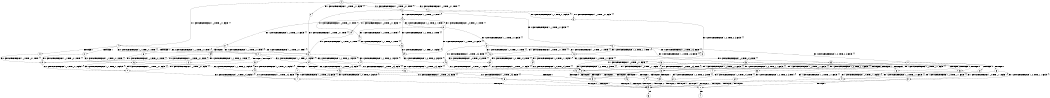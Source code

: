 digraph BCG {
size = "7, 10.5";
center = TRUE;
node [shape = circle];
0 [peripheries = 2];
0 -> 1 [label = "EX !0 !ATOMIC_EXCH_BRANCH (1, +1, TRUE, +0, 1, TRUE) !{}"];
0 -> 2 [label = "EX !1 !ATOMIC_EXCH_BRANCH (1, +0, TRUE, +1, 1, FALSE) !{}"];
0 -> 3 [label = "EX !0 !ATOMIC_EXCH_BRANCH (1, +1, TRUE, +0, 1, TRUE) !{}"];
0 -> 4 [label = "EX !1 !ATOMIC_EXCH_BRANCH (1, +0, TRUE, +1, 1, FALSE) !{}"];
1 -> 5 [label = "EX !0 !ATOMIC_EXCH_BRANCH (1, +1, TRUE, +0, 1, FALSE) !{}"];
2 -> 6 [label = "EX !0 !ATOMIC_EXCH_BRANCH (1, +1, TRUE, +0, 1, TRUE) !{}"];
3 -> 5 [label = "EX !0 !ATOMIC_EXCH_BRANCH (1, +1, TRUE, +0, 1, FALSE) !{}"];
3 -> 7 [label = "EX !1 !ATOMIC_EXCH_BRANCH (1, +0, TRUE, +1, 1, TRUE) !{}"];
3 -> 8 [label = "EX !0 !ATOMIC_EXCH_BRANCH (1, +1, TRUE, +0, 1, FALSE) !{}"];
3 -> 9 [label = "EX !1 !ATOMIC_EXCH_BRANCH (1, +0, TRUE, +1, 1, TRUE) !{}"];
4 -> 6 [label = "EX !0 !ATOMIC_EXCH_BRANCH (1, +1, TRUE, +0, 1, TRUE) !{}"];
4 -> 10 [label = "TERMINATE !1"];
4 -> 11 [label = "EX !0 !ATOMIC_EXCH_BRANCH (1, +1, TRUE, +0, 1, TRUE) !{}"];
4 -> 12 [label = "TERMINATE !1"];
5 -> 13 [label = "EX !0 !ATOMIC_EXCH_BRANCH (1, +0, TRUE, +0, 3, FALSE) !{}"];
6 -> 14 [label = "EX !0 !ATOMIC_EXCH_BRANCH (1, +1, TRUE, +0, 1, FALSE) !{}"];
7 -> 15 [label = "EX !0 !ATOMIC_EXCH_BRANCH (1, +1, TRUE, +0, 1, TRUE) !{}"];
8 -> 13 [label = "EX !0 !ATOMIC_EXCH_BRANCH (1, +0, TRUE, +0, 3, FALSE) !{}"];
8 -> 16 [label = "EX !1 !ATOMIC_EXCH_BRANCH (1, +0, TRUE, +1, 1, TRUE) !{}"];
8 -> 17 [label = "EX !0 !ATOMIC_EXCH_BRANCH (1, +0, TRUE, +0, 3, FALSE) !{}"];
8 -> 18 [label = "EX !1 !ATOMIC_EXCH_BRANCH (1, +0, TRUE, +1, 1, TRUE) !{}"];
9 -> 15 [label = "EX !0 !ATOMIC_EXCH_BRANCH (1, +1, TRUE, +0, 1, TRUE) !{}"];
9 -> 19 [label = "EX !1 !ATOMIC_EXCH_BRANCH (1, +0, TRUE, +1, 1, FALSE) !{}"];
9 -> 20 [label = "EX !0 !ATOMIC_EXCH_BRANCH (1, +1, TRUE, +0, 1, TRUE) !{}"];
9 -> 21 [label = "EX !1 !ATOMIC_EXCH_BRANCH (1, +0, TRUE, +1, 1, FALSE) !{}"];
10 -> 22 [label = "EX !0 !ATOMIC_EXCH_BRANCH (1, +1, TRUE, +0, 1, TRUE) !{}"];
11 -> 14 [label = "EX !0 !ATOMIC_EXCH_BRANCH (1, +1, TRUE, +0, 1, FALSE) !{}"];
11 -> 23 [label = "TERMINATE !1"];
11 -> 24 [label = "EX !0 !ATOMIC_EXCH_BRANCH (1, +1, TRUE, +0, 1, FALSE) !{}"];
11 -> 25 [label = "TERMINATE !1"];
12 -> 22 [label = "EX !0 !ATOMIC_EXCH_BRANCH (1, +1, TRUE, +0, 1, TRUE) !{}"];
12 -> 26 [label = "EX !0 !ATOMIC_EXCH_BRANCH (1, +1, TRUE, +0, 1, TRUE) !{}"];
13 -> 27 [label = "EX !1 !ATOMIC_EXCH_BRANCH (1, +0, TRUE, +1, 1, FALSE) !{}"];
14 -> 28 [label = "EX !0 !ATOMIC_EXCH_BRANCH (1, +0, TRUE, +0, 3, FALSE) !{}"];
15 -> 29 [label = "EX !0 !ATOMIC_EXCH_BRANCH (1, +1, TRUE, +0, 1, FALSE) !{}"];
16 -> 30 [label = "EX !0 !ATOMIC_EXCH_BRANCH (1, +0, TRUE, +0, 3, TRUE) !{}"];
17 -> 27 [label = "EX !1 !ATOMIC_EXCH_BRANCH (1, +0, TRUE, +1, 1, FALSE) !{}"];
17 -> 31 [label = "TERMINATE !0"];
17 -> 32 [label = "EX !1 !ATOMIC_EXCH_BRANCH (1, +0, TRUE, +1, 1, FALSE) !{}"];
17 -> 33 [label = "TERMINATE !0"];
18 -> 30 [label = "EX !0 !ATOMIC_EXCH_BRANCH (1, +0, TRUE, +0, 3, TRUE) !{}"];
18 -> 34 [label = "EX !1 !ATOMIC_EXCH_BRANCH (1, +0, TRUE, +1, 1, FALSE) !{}"];
18 -> 35 [label = "EX !0 !ATOMIC_EXCH_BRANCH (1, +0, TRUE, +0, 3, TRUE) !{}"];
18 -> 36 [label = "EX !1 !ATOMIC_EXCH_BRANCH (1, +0, TRUE, +1, 1, FALSE) !{}"];
19 -> 6 [label = "EX !0 !ATOMIC_EXCH_BRANCH (1, +1, TRUE, +0, 1, TRUE) !{}"];
20 -> 29 [label = "EX !0 !ATOMIC_EXCH_BRANCH (1, +1, TRUE, +0, 1, FALSE) !{}"];
20 -> 7 [label = "EX !1 !ATOMIC_EXCH_BRANCH (1, +0, TRUE, +1, 1, TRUE) !{}"];
20 -> 37 [label = "EX !0 !ATOMIC_EXCH_BRANCH (1, +1, TRUE, +0, 1, FALSE) !{}"];
20 -> 9 [label = "EX !1 !ATOMIC_EXCH_BRANCH (1, +0, TRUE, +1, 1, TRUE) !{}"];
21 -> 6 [label = "EX !0 !ATOMIC_EXCH_BRANCH (1, +1, TRUE, +0, 1, TRUE) !{}"];
21 -> 38 [label = "TERMINATE !1"];
21 -> 11 [label = "EX !0 !ATOMIC_EXCH_BRANCH (1, +1, TRUE, +0, 1, TRUE) !{}"];
21 -> 39 [label = "TERMINATE !1"];
22 -> 40 [label = "EX !0 !ATOMIC_EXCH_BRANCH (1, +1, TRUE, +0, 1, FALSE) !{}"];
23 -> 40 [label = "EX !0 !ATOMIC_EXCH_BRANCH (1, +1, TRUE, +0, 1, FALSE) !{}"];
24 -> 28 [label = "EX !0 !ATOMIC_EXCH_BRANCH (1, +0, TRUE, +0, 3, FALSE) !{}"];
24 -> 41 [label = "TERMINATE !1"];
24 -> 42 [label = "EX !0 !ATOMIC_EXCH_BRANCH (1, +0, TRUE, +0, 3, FALSE) !{}"];
24 -> 43 [label = "TERMINATE !1"];
25 -> 40 [label = "EX !0 !ATOMIC_EXCH_BRANCH (1, +1, TRUE, +0, 1, FALSE) !{}"];
25 -> 44 [label = "EX !0 !ATOMIC_EXCH_BRANCH (1, +1, TRUE, +0, 1, FALSE) !{}"];
26 -> 40 [label = "EX !0 !ATOMIC_EXCH_BRANCH (1, +1, TRUE, +0, 1, FALSE) !{}"];
26 -> 44 [label = "EX !0 !ATOMIC_EXCH_BRANCH (1, +1, TRUE, +0, 1, FALSE) !{}"];
27 -> 45 [label = "TERMINATE !0"];
28 -> 45 [label = "TERMINATE !0"];
29 -> 46 [label = "EX !0 !ATOMIC_EXCH_BRANCH (1, +0, TRUE, +0, 3, FALSE) !{}"];
30 -> 27 [label = "EX !1 !ATOMIC_EXCH_BRANCH (1, +0, TRUE, +1, 1, FALSE) !{}"];
31 -> 47 [label = "EX !1 !ATOMIC_EXCH_BRANCH (1, +0, TRUE, +1, 1, FALSE) !{}"];
32 -> 45 [label = "TERMINATE !0"];
32 -> 48 [label = "TERMINATE !1"];
32 -> 49 [label = "TERMINATE !0"];
32 -> 50 [label = "TERMINATE !1"];
33 -> 47 [label = "EX !1 !ATOMIC_EXCH_BRANCH (1, +0, TRUE, +1, 1, FALSE) !{}"];
33 -> 51 [label = "EX !1 !ATOMIC_EXCH_BRANCH (1, +0, TRUE, +1, 1, FALSE) !{}"];
34 -> 27 [label = "EX !0 !ATOMIC_EXCH_BRANCH (1, +0, TRUE, +0, 3, TRUE) !{}"];
35 -> 27 [label = "EX !1 !ATOMIC_EXCH_BRANCH (1, +0, TRUE, +1, 1, FALSE) !{}"];
35 -> 52 [label = "TERMINATE !0"];
35 -> 32 [label = "EX !1 !ATOMIC_EXCH_BRANCH (1, +0, TRUE, +1, 1, FALSE) !{}"];
35 -> 53 [label = "TERMINATE !0"];
36 -> 27 [label = "EX !0 !ATOMIC_EXCH_BRANCH (1, +0, TRUE, +0, 3, TRUE) !{}"];
36 -> 54 [label = "TERMINATE !1"];
36 -> 32 [label = "EX !0 !ATOMIC_EXCH_BRANCH (1, +0, TRUE, +0, 3, TRUE) !{}"];
36 -> 55 [label = "TERMINATE !1"];
37 -> 46 [label = "EX !0 !ATOMIC_EXCH_BRANCH (1, +0, TRUE, +0, 3, FALSE) !{}"];
37 -> 16 [label = "EX !1 !ATOMIC_EXCH_BRANCH (1, +0, TRUE, +1, 1, TRUE) !{}"];
37 -> 56 [label = "EX !0 !ATOMIC_EXCH_BRANCH (1, +0, TRUE, +0, 3, FALSE) !{}"];
37 -> 18 [label = "EX !1 !ATOMIC_EXCH_BRANCH (1, +0, TRUE, +1, 1, TRUE) !{}"];
38 -> 22 [label = "EX !0 !ATOMIC_EXCH_BRANCH (1, +1, TRUE, +0, 1, TRUE) !{}"];
39 -> 22 [label = "EX !0 !ATOMIC_EXCH_BRANCH (1, +1, TRUE, +0, 1, TRUE) !{}"];
39 -> 26 [label = "EX !0 !ATOMIC_EXCH_BRANCH (1, +1, TRUE, +0, 1, TRUE) !{}"];
40 -> 57 [label = "EX !0 !ATOMIC_EXCH_BRANCH (1, +0, TRUE, +0, 3, FALSE) !{}"];
41 -> 57 [label = "EX !0 !ATOMIC_EXCH_BRANCH (1, +0, TRUE, +0, 3, FALSE) !{}"];
42 -> 45 [label = "TERMINATE !0"];
42 -> 48 [label = "TERMINATE !1"];
42 -> 49 [label = "TERMINATE !0"];
42 -> 50 [label = "TERMINATE !1"];
43 -> 57 [label = "EX !0 !ATOMIC_EXCH_BRANCH (1, +0, TRUE, +0, 3, FALSE) !{}"];
43 -> 58 [label = "EX !0 !ATOMIC_EXCH_BRANCH (1, +0, TRUE, +0, 3, FALSE) !{}"];
44 -> 57 [label = "EX !0 !ATOMIC_EXCH_BRANCH (1, +0, TRUE, +0, 3, FALSE) !{}"];
44 -> 58 [label = "EX !0 !ATOMIC_EXCH_BRANCH (1, +0, TRUE, +0, 3, FALSE) !{}"];
45 -> 59 [label = "TERMINATE !1"];
46 -> 27 [label = "EX !1 !ATOMIC_EXCH_BRANCH (1, +0, TRUE, +1, 1, FALSE) !{}"];
47 -> 59 [label = "TERMINATE !1"];
48 -> 59 [label = "TERMINATE !0"];
49 -> 59 [label = "TERMINATE !1"];
49 -> 60 [label = "TERMINATE !1"];
50 -> 59 [label = "TERMINATE !0"];
50 -> 60 [label = "TERMINATE !0"];
51 -> 59 [label = "TERMINATE !1"];
51 -> 60 [label = "TERMINATE !1"];
52 -> 47 [label = "EX !1 !ATOMIC_EXCH_BRANCH (1, +0, TRUE, +1, 1, FALSE) !{}"];
53 -> 47 [label = "EX !1 !ATOMIC_EXCH_BRANCH (1, +0, TRUE, +1, 1, FALSE) !{}"];
53 -> 51 [label = "EX !1 !ATOMIC_EXCH_BRANCH (1, +0, TRUE, +1, 1, FALSE) !{}"];
54 -> 61 [label = "EX !0 !ATOMIC_EXCH_BRANCH (1, +0, TRUE, +0, 3, TRUE) !{}"];
55 -> 61 [label = "EX !0 !ATOMIC_EXCH_BRANCH (1, +0, TRUE, +0, 3, TRUE) !{}"];
55 -> 62 [label = "EX !0 !ATOMIC_EXCH_BRANCH (1, +0, TRUE, +0, 3, TRUE) !{}"];
56 -> 27 [label = "EX !1 !ATOMIC_EXCH_BRANCH (1, +0, TRUE, +1, 1, FALSE) !{}"];
56 -> 52 [label = "TERMINATE !0"];
56 -> 32 [label = "EX !1 !ATOMIC_EXCH_BRANCH (1, +0, TRUE, +1, 1, FALSE) !{}"];
56 -> 53 [label = "TERMINATE !0"];
57 -> 59 [label = "TERMINATE !0"];
58 -> 59 [label = "TERMINATE !0"];
58 -> 60 [label = "TERMINATE !0"];
59 -> 63 [label = "exit"];
60 -> 64 [label = "exit"];
61 -> 59 [label = "TERMINATE !0"];
62 -> 59 [label = "TERMINATE !0"];
62 -> 60 [label = "TERMINATE !0"];
}
